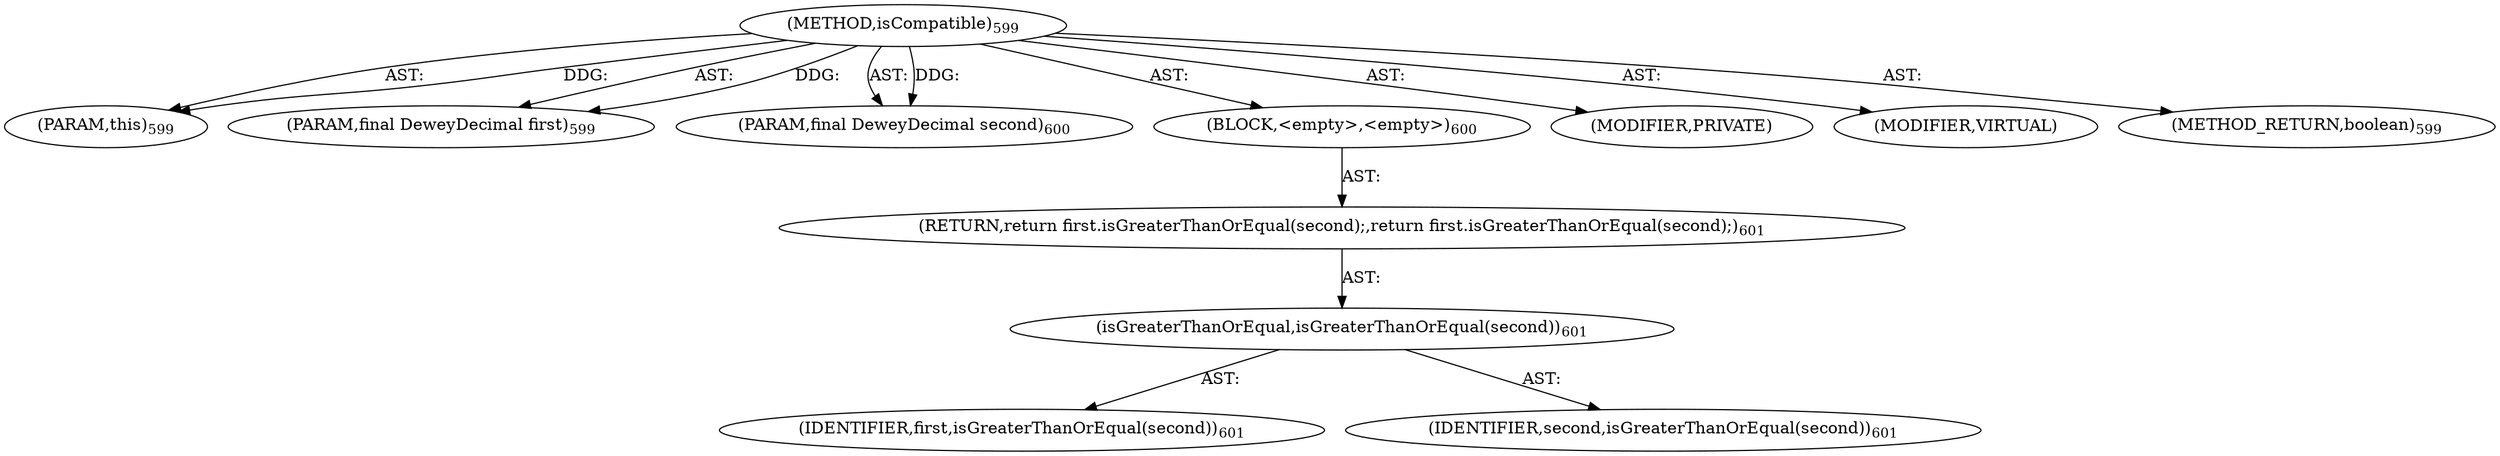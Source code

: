 digraph "isCompatible" {  
"111669149712" [label = <(METHOD,isCompatible)<SUB>599</SUB>> ]
"115964117020" [label = <(PARAM,this)<SUB>599</SUB>> ]
"115964117021" [label = <(PARAM,final DeweyDecimal first)<SUB>599</SUB>> ]
"115964117022" [label = <(PARAM,final DeweyDecimal second)<SUB>600</SUB>> ]
"25769803826" [label = <(BLOCK,&lt;empty&gt;,&lt;empty&gt;)<SUB>600</SUB>> ]
"146028888082" [label = <(RETURN,return first.isGreaterThanOrEqual(second);,return first.isGreaterThanOrEqual(second);)<SUB>601</SUB>> ]
"30064771304" [label = <(isGreaterThanOrEqual,isGreaterThanOrEqual(second))<SUB>601</SUB>> ]
"68719476936" [label = <(IDENTIFIER,first,isGreaterThanOrEqual(second))<SUB>601</SUB>> ]
"68719476937" [label = <(IDENTIFIER,second,isGreaterThanOrEqual(second))<SUB>601</SUB>> ]
"133143986243" [label = <(MODIFIER,PRIVATE)> ]
"133143986244" [label = <(MODIFIER,VIRTUAL)> ]
"128849018896" [label = <(METHOD_RETURN,boolean)<SUB>599</SUB>> ]
  "111669149712" -> "115964117020"  [ label = "AST: "] 
  "111669149712" -> "115964117021"  [ label = "AST: "] 
  "111669149712" -> "115964117022"  [ label = "AST: "] 
  "111669149712" -> "25769803826"  [ label = "AST: "] 
  "111669149712" -> "133143986243"  [ label = "AST: "] 
  "111669149712" -> "133143986244"  [ label = "AST: "] 
  "111669149712" -> "128849018896"  [ label = "AST: "] 
  "25769803826" -> "146028888082"  [ label = "AST: "] 
  "146028888082" -> "30064771304"  [ label = "AST: "] 
  "30064771304" -> "68719476936"  [ label = "AST: "] 
  "30064771304" -> "68719476937"  [ label = "AST: "] 
  "111669149712" -> "115964117020"  [ label = "DDG: "] 
  "111669149712" -> "115964117021"  [ label = "DDG: "] 
  "111669149712" -> "115964117022"  [ label = "DDG: "] 
}
